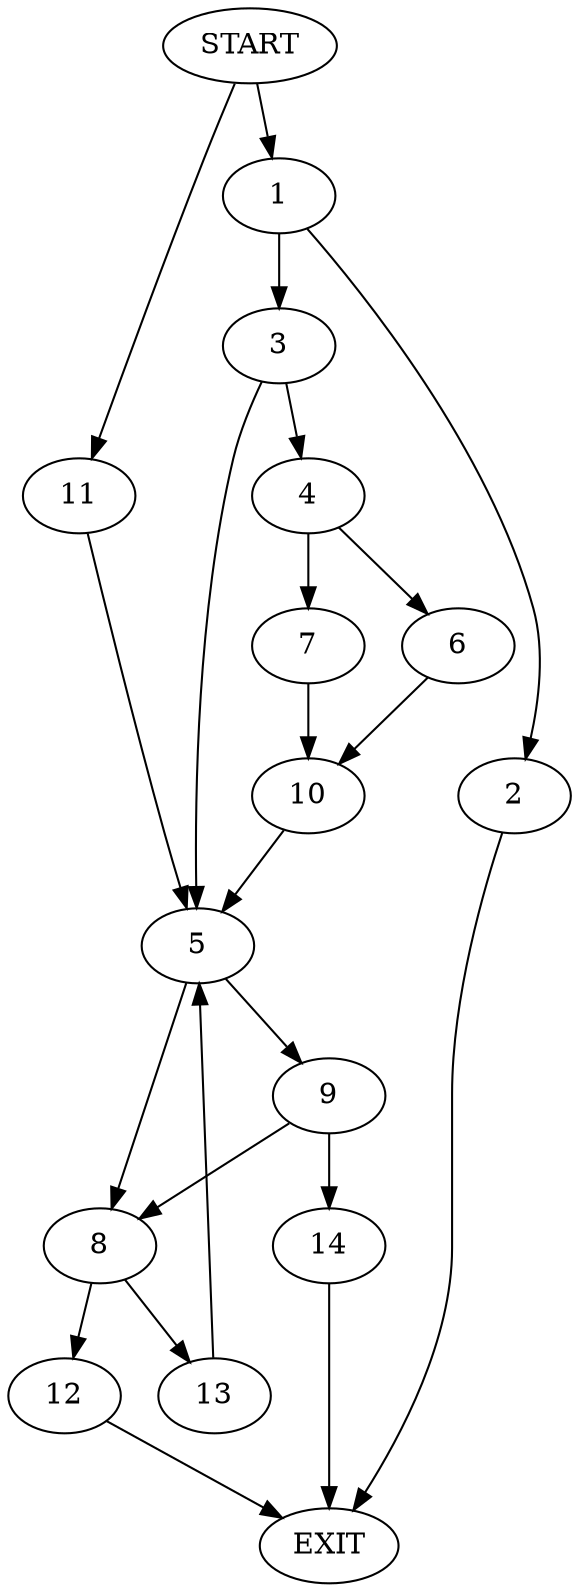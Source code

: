 digraph {
0 [label="START"]
15 [label="EXIT"]
0 -> 1
1 -> 2
1 -> 3
2 -> 15
3 -> 4
3 -> 5
4 -> 6
4 -> 7
5 -> 8
5 -> 9
6 -> 10
7 -> 10
10 -> 5
0 -> 11
11 -> 5
8 -> 12
8 -> 13
9 -> 8
9 -> 14
14 -> 15
12 -> 15
13 -> 5
}
